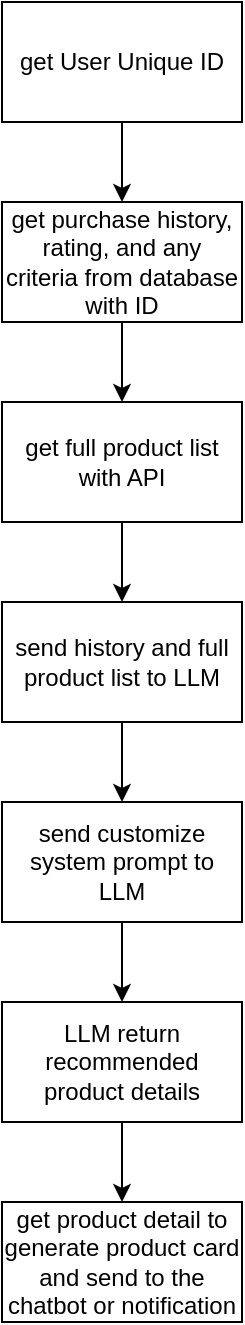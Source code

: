 <mxfile version="24.7.14">
  <diagram id="C5RBs43oDa-KdzZeNtuy" name="Page-1">
    <mxGraphModel dx="1295" dy="738" grid="1" gridSize="10" guides="1" tooltips="1" connect="1" arrows="1" fold="1" page="1" pageScale="1" pageWidth="827" pageHeight="1169" math="0" shadow="0">
      <root>
        <mxCell id="WIyWlLk6GJQsqaUBKTNV-0" />
        <mxCell id="WIyWlLk6GJQsqaUBKTNV-1" parent="WIyWlLk6GJQsqaUBKTNV-0" />
        <mxCell id="4aojZ9jgp5N0Gy9sEuXH-7" style="edgeStyle=orthogonalEdgeStyle;rounded=0;orthogonalLoop=1;jettySize=auto;html=1;exitX=0.5;exitY=1;exitDx=0;exitDy=0;entryX=0.5;entryY=0;entryDx=0;entryDy=0;" edge="1" parent="WIyWlLk6GJQsqaUBKTNV-1" source="4aojZ9jgp5N0Gy9sEuXH-0" target="4aojZ9jgp5N0Gy9sEuXH-1">
          <mxGeometry relative="1" as="geometry" />
        </mxCell>
        <mxCell id="4aojZ9jgp5N0Gy9sEuXH-0" value="get User Unique ID" style="rounded=0;whiteSpace=wrap;html=1;" vertex="1" parent="WIyWlLk6GJQsqaUBKTNV-1">
          <mxGeometry x="400" y="60" width="120" height="60" as="geometry" />
        </mxCell>
        <mxCell id="4aojZ9jgp5N0Gy9sEuXH-8" style="edgeStyle=orthogonalEdgeStyle;rounded=0;orthogonalLoop=1;jettySize=auto;html=1;exitX=0.5;exitY=1;exitDx=0;exitDy=0;" edge="1" parent="WIyWlLk6GJQsqaUBKTNV-1" source="4aojZ9jgp5N0Gy9sEuXH-1" target="4aojZ9jgp5N0Gy9sEuXH-2">
          <mxGeometry relative="1" as="geometry" />
        </mxCell>
        <mxCell id="4aojZ9jgp5N0Gy9sEuXH-1" value="get purchase history, rating, and any criteria from database with ID" style="rounded=0;whiteSpace=wrap;html=1;" vertex="1" parent="WIyWlLk6GJQsqaUBKTNV-1">
          <mxGeometry x="400" y="160" width="120" height="60" as="geometry" />
        </mxCell>
        <mxCell id="4aojZ9jgp5N0Gy9sEuXH-9" style="edgeStyle=orthogonalEdgeStyle;rounded=0;orthogonalLoop=1;jettySize=auto;html=1;exitX=0.5;exitY=1;exitDx=0;exitDy=0;entryX=0.5;entryY=0;entryDx=0;entryDy=0;" edge="1" parent="WIyWlLk6GJQsqaUBKTNV-1" source="4aojZ9jgp5N0Gy9sEuXH-2" target="4aojZ9jgp5N0Gy9sEuXH-3">
          <mxGeometry relative="1" as="geometry" />
        </mxCell>
        <mxCell id="4aojZ9jgp5N0Gy9sEuXH-2" value="get full product list with API" style="rounded=0;whiteSpace=wrap;html=1;" vertex="1" parent="WIyWlLk6GJQsqaUBKTNV-1">
          <mxGeometry x="400" y="260" width="120" height="60" as="geometry" />
        </mxCell>
        <mxCell id="4aojZ9jgp5N0Gy9sEuXH-10" style="edgeStyle=orthogonalEdgeStyle;rounded=0;orthogonalLoop=1;jettySize=auto;html=1;exitX=0.5;exitY=1;exitDx=0;exitDy=0;entryX=0.5;entryY=0;entryDx=0;entryDy=0;" edge="1" parent="WIyWlLk6GJQsqaUBKTNV-1" source="4aojZ9jgp5N0Gy9sEuXH-3" target="4aojZ9jgp5N0Gy9sEuXH-4">
          <mxGeometry relative="1" as="geometry" />
        </mxCell>
        <mxCell id="4aojZ9jgp5N0Gy9sEuXH-3" value="send history and full product list to LLM" style="rounded=0;whiteSpace=wrap;html=1;" vertex="1" parent="WIyWlLk6GJQsqaUBKTNV-1">
          <mxGeometry x="400" y="360" width="120" height="60" as="geometry" />
        </mxCell>
        <mxCell id="4aojZ9jgp5N0Gy9sEuXH-11" style="edgeStyle=orthogonalEdgeStyle;rounded=0;orthogonalLoop=1;jettySize=auto;html=1;exitX=0.5;exitY=1;exitDx=0;exitDy=0;entryX=0.5;entryY=0;entryDx=0;entryDy=0;" edge="1" parent="WIyWlLk6GJQsqaUBKTNV-1" source="4aojZ9jgp5N0Gy9sEuXH-4" target="4aojZ9jgp5N0Gy9sEuXH-5">
          <mxGeometry relative="1" as="geometry" />
        </mxCell>
        <mxCell id="4aojZ9jgp5N0Gy9sEuXH-4" value="send customize system prompt to LLM" style="rounded=0;whiteSpace=wrap;html=1;" vertex="1" parent="WIyWlLk6GJQsqaUBKTNV-1">
          <mxGeometry x="400" y="460" width="120" height="60" as="geometry" />
        </mxCell>
        <mxCell id="4aojZ9jgp5N0Gy9sEuXH-12" style="edgeStyle=orthogonalEdgeStyle;rounded=0;orthogonalLoop=1;jettySize=auto;html=1;exitX=0.5;exitY=1;exitDx=0;exitDy=0;entryX=0.5;entryY=0;entryDx=0;entryDy=0;" edge="1" parent="WIyWlLk6GJQsqaUBKTNV-1" source="4aojZ9jgp5N0Gy9sEuXH-5" target="4aojZ9jgp5N0Gy9sEuXH-6">
          <mxGeometry relative="1" as="geometry" />
        </mxCell>
        <mxCell id="4aojZ9jgp5N0Gy9sEuXH-5" value="LLM return recommended product details" style="rounded=0;whiteSpace=wrap;html=1;" vertex="1" parent="WIyWlLk6GJQsqaUBKTNV-1">
          <mxGeometry x="400" y="560" width="120" height="60" as="geometry" />
        </mxCell>
        <mxCell id="4aojZ9jgp5N0Gy9sEuXH-6" value="get product detail to generate product card and send to the chatbot or notification" style="rounded=0;whiteSpace=wrap;html=1;" vertex="1" parent="WIyWlLk6GJQsqaUBKTNV-1">
          <mxGeometry x="400" y="660" width="120" height="60" as="geometry" />
        </mxCell>
      </root>
    </mxGraphModel>
  </diagram>
</mxfile>
